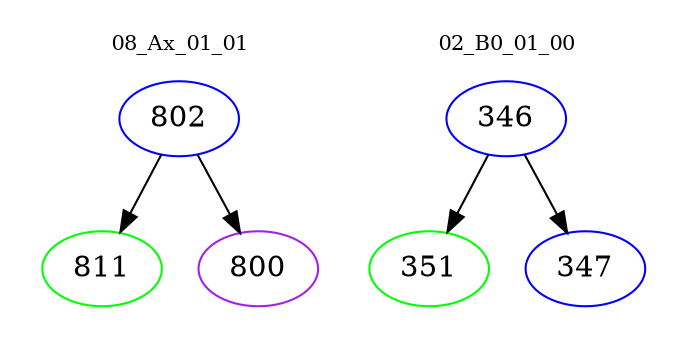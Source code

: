 digraph{
subgraph cluster_0 {
color = white
label = "08_Ax_01_01";
fontsize=10;
T0_802 [label="802", color="blue"]
T0_802 -> T0_811 [color="black"]
T0_811 [label="811", color="green"]
T0_802 -> T0_800 [color="black"]
T0_800 [label="800", color="purple"]
}
subgraph cluster_1 {
color = white
label = "02_B0_01_00";
fontsize=10;
T1_346 [label="346", color="blue"]
T1_346 -> T1_351 [color="black"]
T1_351 [label="351", color="green"]
T1_346 -> T1_347 [color="black"]
T1_347 [label="347", color="blue"]
}
}
